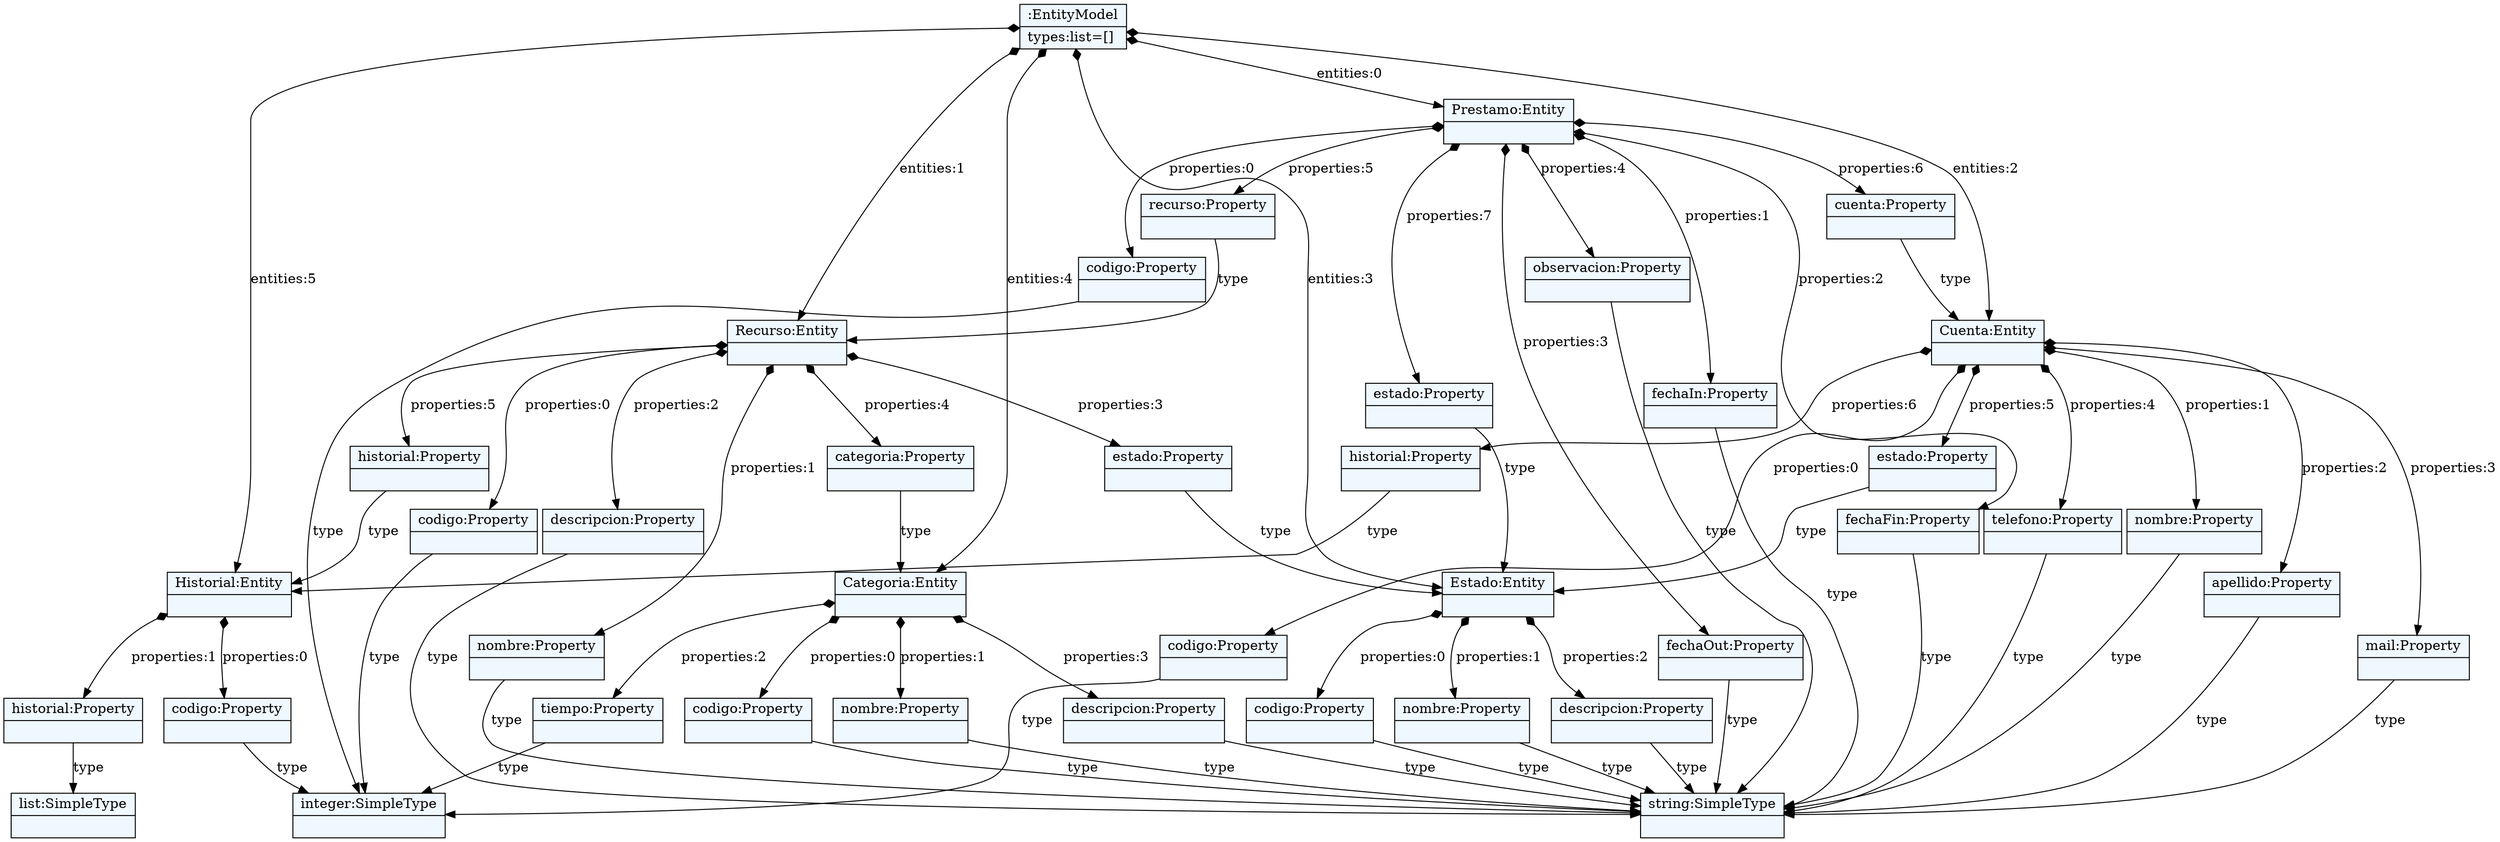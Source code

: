 
    digraph textX {
    fontname = "Bitstream Vera Sans"
    fontsize = 8
    node[
        shape=record,
        style=filled,
        fillcolor=aliceblue
    ]
    nodesep = 0.3
    edge[dir=black,arrowtail=empty]


60231472 -> 60231344 [label="entities:0" arrowtail=diamond dir=both]
60231344 -> 60231056 [label="properties:0" arrowtail=diamond dir=both]
60231056 -> 60057040 [label="type" ]
60057040[label="{integer:SimpleType|}"]
60231056[label="{codigo:Property|}"]
60231344 -> 60231024 [label="properties:1" arrowtail=diamond dir=both]
60231024 -> 60057072 [label="type" ]
60057072[label="{string:SimpleType|}"]
60231024[label="{fechaIn:Property|}"]
60231344 -> 60229328 [label="properties:2" arrowtail=diamond dir=both]
60229328 -> 60057072 [label="type" ]
60229328[label="{fechaFin:Property|}"]
60231344 -> 60227856 [label="properties:3" arrowtail=diamond dir=both]
60227856 -> 60057072 [label="type" ]
60227856[label="{fechaOut:Property|}"]
60231344 -> 60230992 [label="properties:4" arrowtail=diamond dir=both]
60230992 -> 60057072 [label="type" ]
60230992[label="{observacion:Property|}"]
60231344 -> 60230864 [label="properties:5" arrowtail=diamond dir=both]
60230864 -> 60231184 [label="type" ]
60231184 -> 60230640 [label="properties:0" arrowtail=diamond dir=both]
60230640 -> 60057040 [label="type" ]
60230640[label="{codigo:Property|}"]
60231184 -> 60230544 [label="properties:1" arrowtail=diamond dir=both]
60230544 -> 60057072 [label="type" ]
60230544[label="{nombre:Property|}"]
60231184 -> 60230608 [label="properties:2" arrowtail=diamond dir=both]
60230608 -> 60057072 [label="type" ]
60230608[label="{descripcion:Property|}"]
60231184 -> 60230480 [label="properties:3" arrowtail=diamond dir=both]
60230480 -> 60228976 [label="type" ]
60228976 -> 60229456 [label="properties:0" arrowtail=diamond dir=both]
60229456 -> 60057072 [label="type" ]
60229456[label="{codigo:Property|}"]
60228976 -> 60228560 [label="properties:1" arrowtail=diamond dir=both]
60228560 -> 60057072 [label="type" ]
60228560[label="{nombre:Property|}"]
60228976 -> 60228848 [label="properties:2" arrowtail=diamond dir=both]
60228848 -> 60057072 [label="type" ]
60228848[label="{descripcion:Property|}"]
60228976[label="{Estado:Entity|}"]
60230480[label="{estado:Property|}"]
60231184 -> 60230352 [label="properties:4" arrowtail=diamond dir=both]
60230352 -> 60228944 [label="type" ]
60228944 -> 60227824 [label="properties:0" arrowtail=diamond dir=both]
60227824 -> 60057072 [label="type" ]
60227824[label="{codigo:Property|}"]
60228944 -> 60228432 [label="properties:1" arrowtail=diamond dir=both]
60228432 -> 60057072 [label="type" ]
60228432[label="{nombre:Property|}"]
60228944 -> 60228176 [label="properties:2" arrowtail=diamond dir=both]
60228176 -> 60057040 [label="type" ]
60228176[label="{tiempo:Property|}"]
60228944 -> 60228528 [label="properties:3" arrowtail=diamond dir=both]
60228528 -> 60057072 [label="type" ]
60228528[label="{descripcion:Property|}"]
60228944[label="{Categoria:Entity|}"]
60230352[label="{categoria:Property|}"]
60231184 -> 60228496 [label="properties:5" arrowtail=diamond dir=both]
60228496 -> 60229232 [label="type" ]
60229232 -> 60133232 [label="properties:0" arrowtail=diamond dir=both]
60133232 -> 60057040 [label="type" ]
60133232[label="{codigo:Property|}"]
60229232 -> 60132528 [label="properties:1" arrowtail=diamond dir=both]
60132528 -> 60057104 [label="type" ]
60057104[label="{list:SimpleType|}"]
60132528[label="{historial:Property|}"]
60229232[label="{Historial:Entity|}"]
60228496[label="{historial:Property|}"]
60231184[label="{Recurso:Entity|}"]
60230864[label="{recurso:Property|}"]
60231344 -> 60230928 [label="properties:6" arrowtail=diamond dir=both]
60230928 -> 60230704 [label="type" ]
60230704 -> 60230160 [label="properties:0" arrowtail=diamond dir=both]
60230160 -> 60057040 [label="type" ]
60230160[label="{codigo:Property|}"]
60230704 -> 60230192 [label="properties:1" arrowtail=diamond dir=both]
60230192 -> 60057072 [label="type" ]
60230192[label="{nombre:Property|}"]
60230704 -> 60230256 [label="properties:2" arrowtail=diamond dir=both]
60230256 -> 60057072 [label="type" ]
60230256[label="{apellido:Property|}"]
60230704 -> 60229936 [label="properties:3" arrowtail=diamond dir=both]
60229936 -> 60057072 [label="type" ]
60229936[label="{mail:Property|}"]
60230704 -> 60229808 [label="properties:4" arrowtail=diamond dir=both]
60229808 -> 60057072 [label="type" ]
60229808[label="{telefono:Property|}"]
60230704 -> 60229872 [label="properties:5" arrowtail=diamond dir=both]
60229872 -> 60228976 [label="type" ]
60229872[label="{estado:Property|}"]
60230704 -> 60229360 [label="properties:6" arrowtail=diamond dir=both]
60229360 -> 60229232 [label="type" ]
60229360[label="{historial:Property|}"]
60230704[label="{Cuenta:Entity|}"]
60230928[label="{cuenta:Property|}"]
60231344 -> 60230736 [label="properties:7" arrowtail=diamond dir=both]
60230736 -> 60228976 [label="type" ]
60230736[label="{estado:Property|}"]
60231344[label="{Prestamo:Entity|}"]
60231472 -> 60231184 [label="entities:1" arrowtail=diamond dir=both]
60231472 -> 60230704 [label="entities:2" arrowtail=diamond dir=both]
60231472 -> 60228976 [label="entities:3" arrowtail=diamond dir=both]
60231472 -> 60228944 [label="entities:4" arrowtail=diamond dir=both]
60231472 -> 60229232 [label="entities:5" arrowtail=diamond dir=both]
60231472[label="{:EntityModel|types:list=[]\l}"]

}
